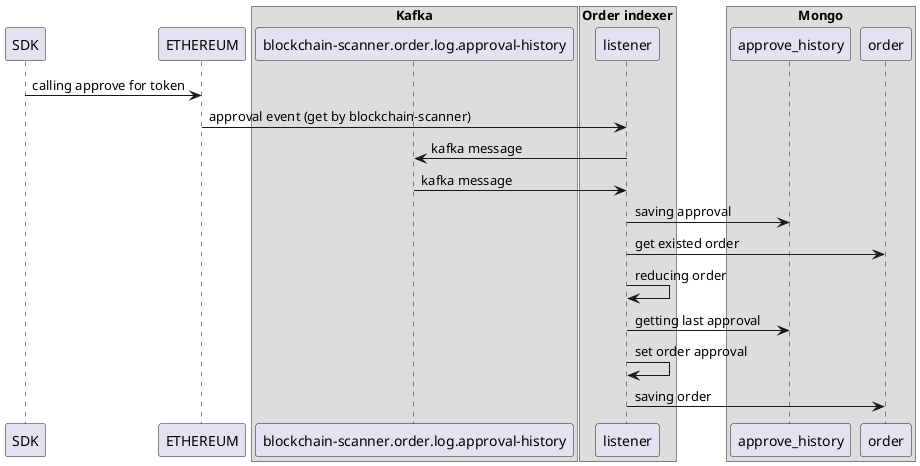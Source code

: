 @startuml

SDK -> ETHEREUM: calling approve for token
ETHEREUM -> listener: approval event (get by blockchain-scanner)
listener -> "blockchain-scanner.order.log.approval-history" : kafka message
"blockchain-scanner.order.log.approval-history" -> listener: kafka message
listener -> approve_history: saving approval
listener -> order: get existed order
listener -> listener: reducing order
listener -> approve_history: getting last approval
listener -> listener: set order approval
listener -> order: saving order

box "Kafka"
participant "blockchain-scanner.order.log.approval-history"
end box

box "Order indexer"
participant listener
end box

box "Mongo"
participant approve_history
participant order
end box

@enduml